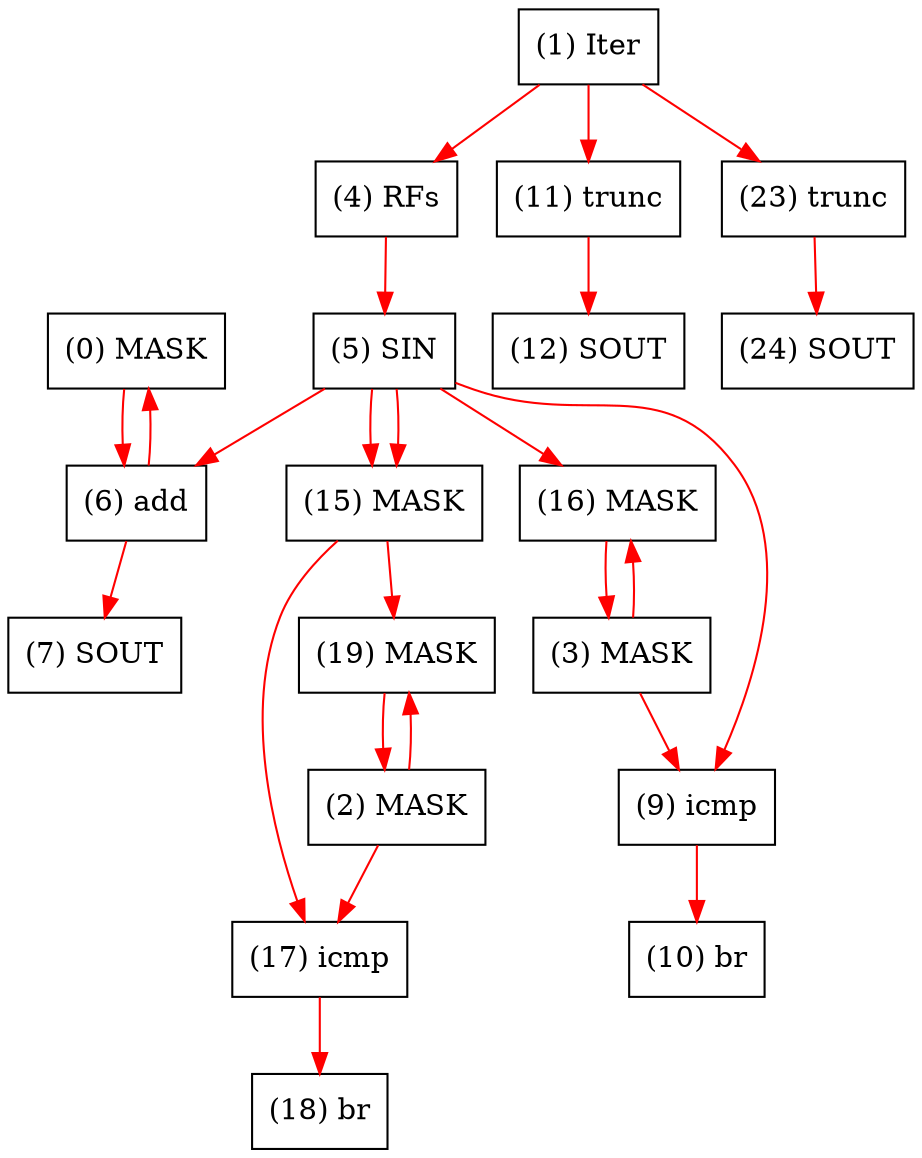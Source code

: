 digraph "DFG for'kernel' function" {
	Node0MASK[shape=record, label="(0) MASK"];
	Node1Iter[shape=record, label="(1) Iter"];
	Node2MASK[shape=record, label="(2) MASK"];
	Node3MASK[shape=record, label="(3) MASK"];
	Node4RFs[shape=record, label="(4) RFs"];
	Node5SIN[shape=record, label="(5) SIN"];
	Node6add[shape=record, label="(6) add"];
	Node7SOUT[shape=record, label="(7) SOUT"];
	Node9icmp[shape=record, label="(9) icmp"];
	Node10br[shape=record, label="(10) br"];
	Node11trunc[shape=record, label="(11) trunc"];
	Node12SOUT[shape=record, label="(12) SOUT"];
	Node15MASK[shape=record, label="(15) MASK"];
	Node16MASK[shape=record, label="(16) MASK"];
	Node17icmp[shape=record, label="(17) icmp"];
	Node18br[shape=record, label="(18) br"];
	Node19MASK[shape=record, label="(19) MASK"];
	Node23trunc[shape=record, label="(23) trunc"];
	Node24SOUT[shape=record, label="(24) SOUT"];
edge [color=red]
	Node6add -> Node0MASK
	Node19MASK -> Node2MASK
	Node16MASK -> Node3MASK
	Node1Iter -> Node4RFs
	Node4RFs -> Node5SIN
	Node0MASK -> Node6add
	Node5SIN -> Node6add
	Node6add -> Node7SOUT
	Node3MASK -> Node9icmp
	Node9icmp -> Node10br
	Node1Iter -> Node11trunc
	Node11trunc -> Node12SOUT
	Node3MASK -> Node16MASK
	Node15MASK -> Node17icmp
	Node2MASK -> Node17icmp
	Node17icmp -> Node18br
	Node15MASK -> Node19MASK
	Node2MASK -> Node19MASK
	Node1Iter -> Node23trunc
	Node23trunc -> Node24SOUT
	Node5SIN -> Node9icmp
	Node5SIN -> Node15MASK
	Node5SIN -> Node16MASK
	Node5SIN -> Node15MASK
}

